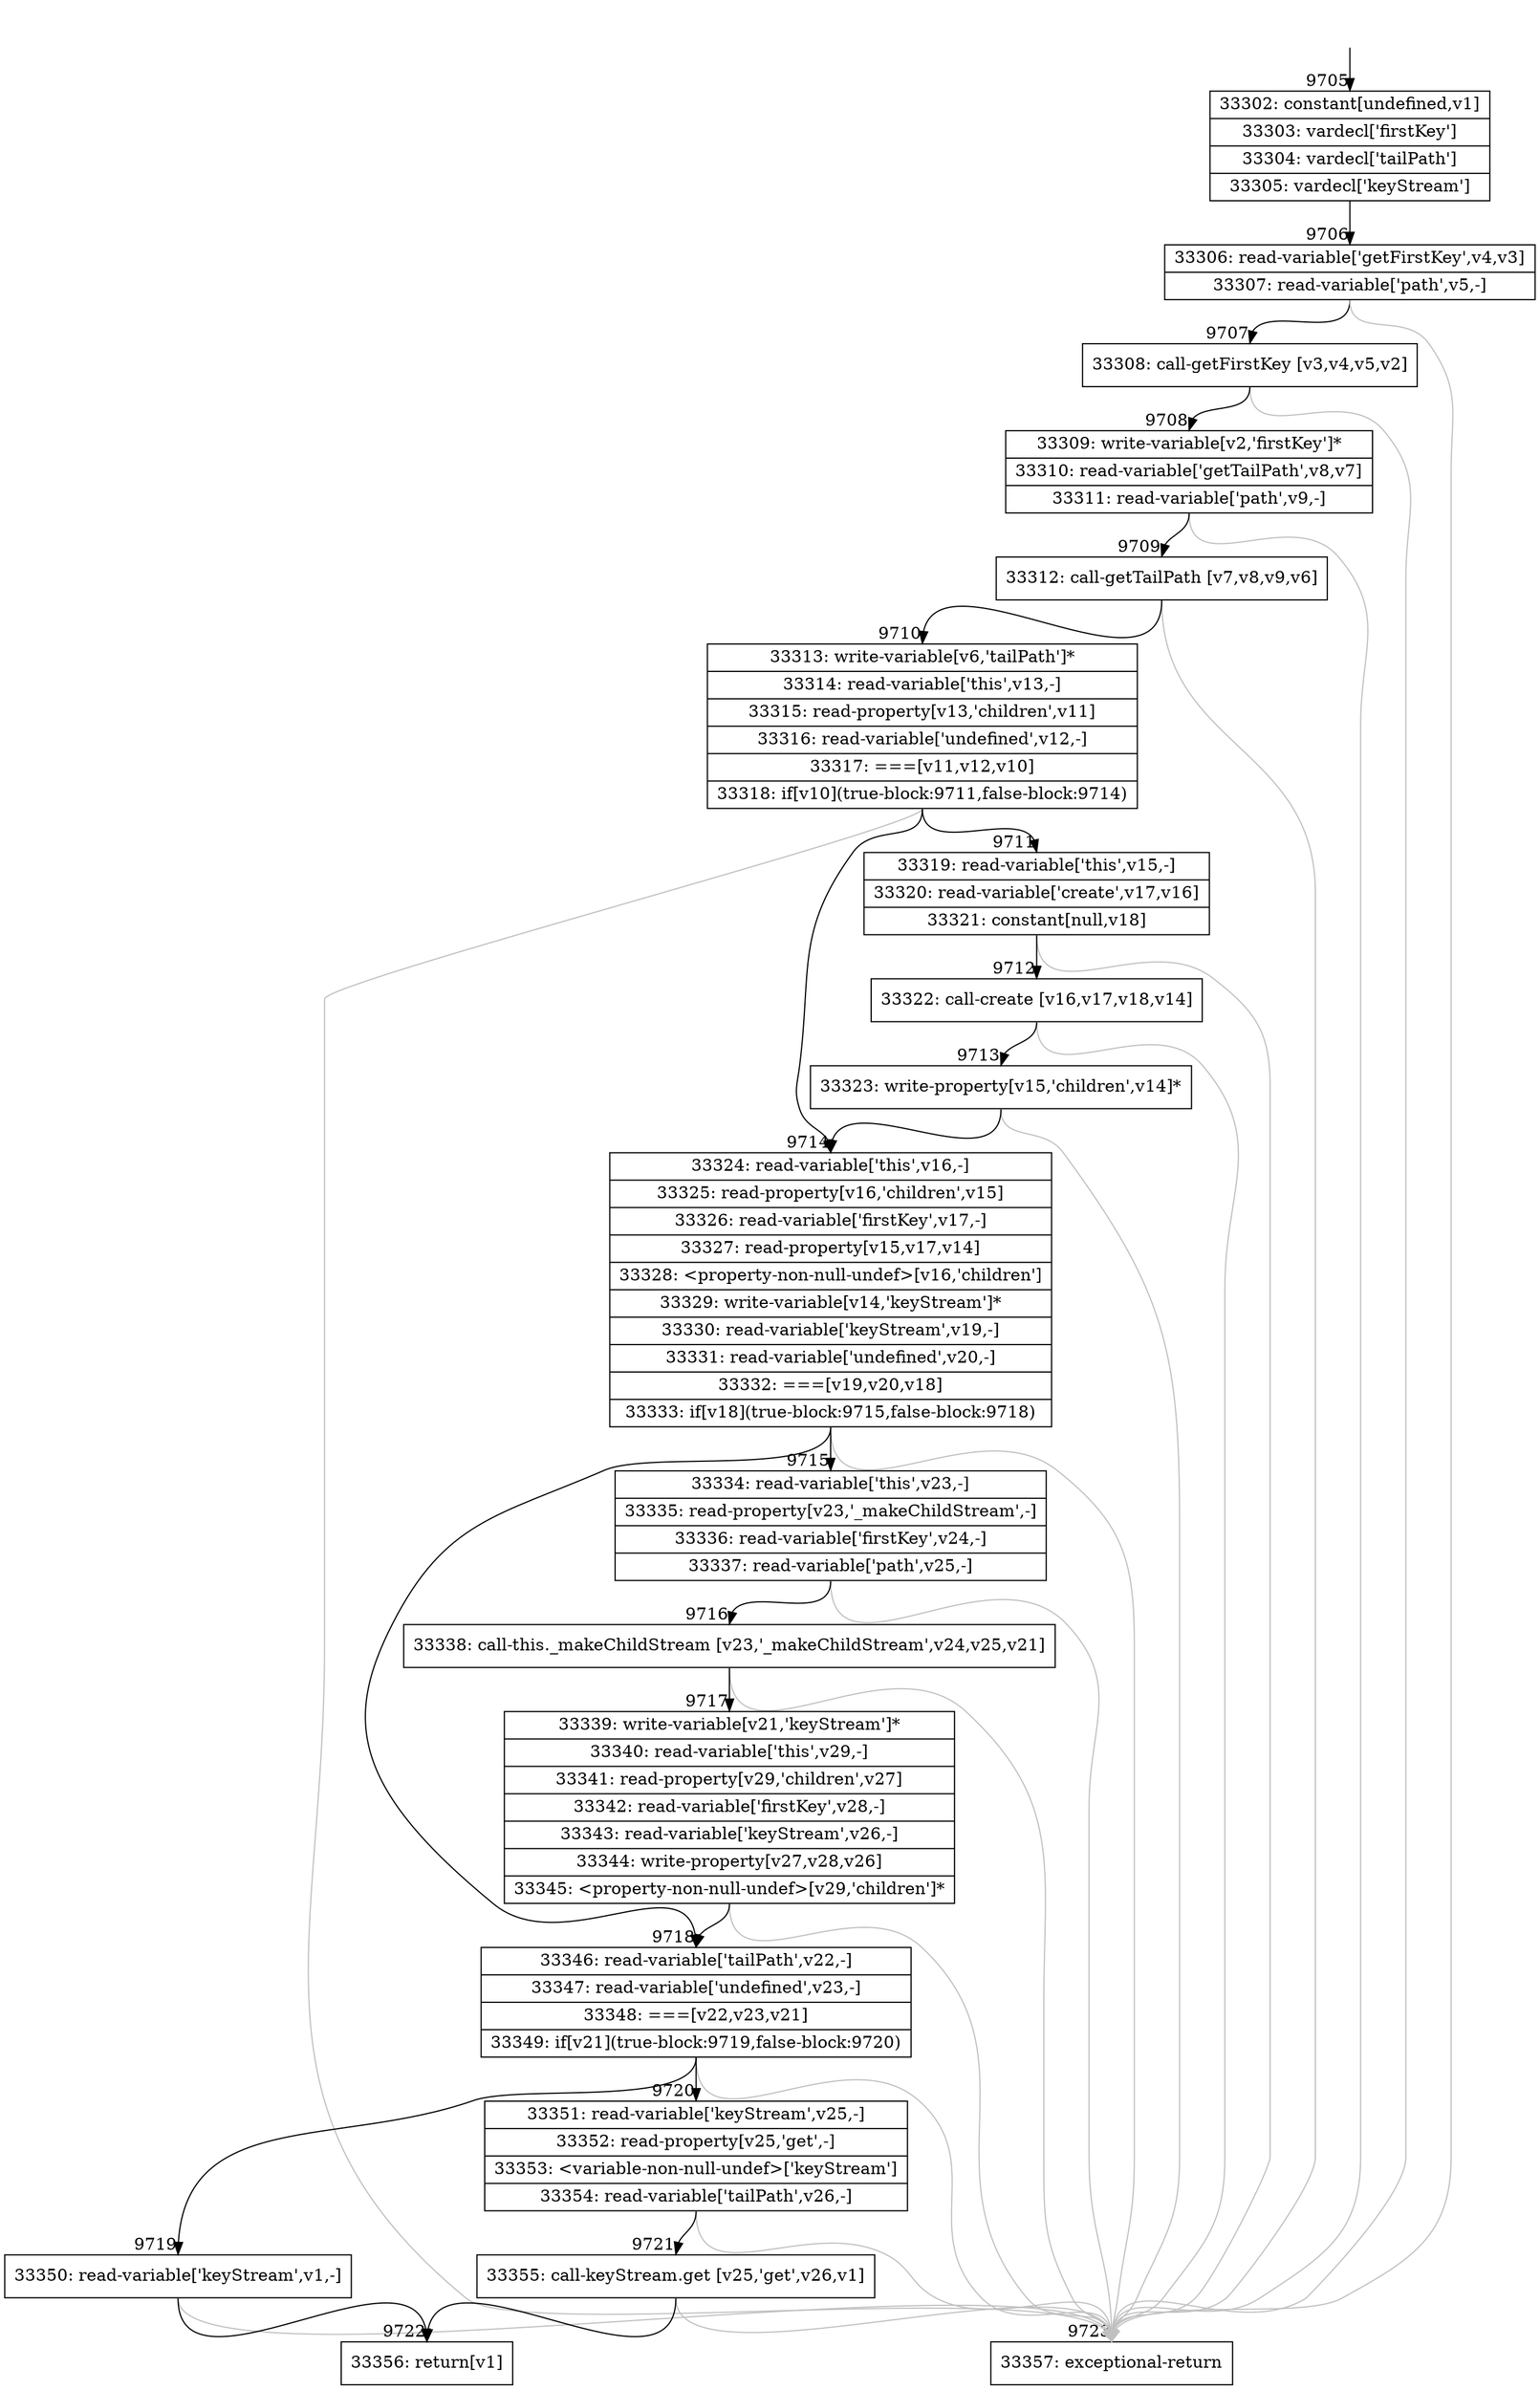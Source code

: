 digraph {
rankdir="TD"
BB_entry825[shape=none,label=""];
BB_entry825 -> BB9705 [tailport=s, headport=n, headlabel="    9705"]
BB9705 [shape=record label="{33302: constant[undefined,v1]|33303: vardecl['firstKey']|33304: vardecl['tailPath']|33305: vardecl['keyStream']}" ] 
BB9705 -> BB9706 [tailport=s, headport=n, headlabel="      9706"]
BB9706 [shape=record label="{33306: read-variable['getFirstKey',v4,v3]|33307: read-variable['path',v5,-]}" ] 
BB9706 -> BB9707 [tailport=s, headport=n, headlabel="      9707"]
BB9706 -> BB9723 [tailport=s, headport=n, color=gray, headlabel="      9723"]
BB9707 [shape=record label="{33308: call-getFirstKey [v3,v4,v5,v2]}" ] 
BB9707 -> BB9708 [tailport=s, headport=n, headlabel="      9708"]
BB9707 -> BB9723 [tailport=s, headport=n, color=gray]
BB9708 [shape=record label="{33309: write-variable[v2,'firstKey']*|33310: read-variable['getTailPath',v8,v7]|33311: read-variable['path',v9,-]}" ] 
BB9708 -> BB9709 [tailport=s, headport=n, headlabel="      9709"]
BB9708 -> BB9723 [tailport=s, headport=n, color=gray]
BB9709 [shape=record label="{33312: call-getTailPath [v7,v8,v9,v6]}" ] 
BB9709 -> BB9710 [tailport=s, headport=n, headlabel="      9710"]
BB9709 -> BB9723 [tailport=s, headport=n, color=gray]
BB9710 [shape=record label="{33313: write-variable[v6,'tailPath']*|33314: read-variable['this',v13,-]|33315: read-property[v13,'children',v11]|33316: read-variable['undefined',v12,-]|33317: ===[v11,v12,v10]|33318: if[v10](true-block:9711,false-block:9714)}" ] 
BB9710 -> BB9711 [tailport=s, headport=n, headlabel="      9711"]
BB9710 -> BB9714 [tailport=s, headport=n, headlabel="      9714"]
BB9710 -> BB9723 [tailport=s, headport=n, color=gray]
BB9711 [shape=record label="{33319: read-variable['this',v15,-]|33320: read-variable['create',v17,v16]|33321: constant[null,v18]}" ] 
BB9711 -> BB9712 [tailport=s, headport=n, headlabel="      9712"]
BB9711 -> BB9723 [tailport=s, headport=n, color=gray]
BB9712 [shape=record label="{33322: call-create [v16,v17,v18,v14]}" ] 
BB9712 -> BB9713 [tailport=s, headport=n, headlabel="      9713"]
BB9712 -> BB9723 [tailport=s, headport=n, color=gray]
BB9713 [shape=record label="{33323: write-property[v15,'children',v14]*}" ] 
BB9713 -> BB9714 [tailport=s, headport=n]
BB9713 -> BB9723 [tailport=s, headport=n, color=gray]
BB9714 [shape=record label="{33324: read-variable['this',v16,-]|33325: read-property[v16,'children',v15]|33326: read-variable['firstKey',v17,-]|33327: read-property[v15,v17,v14]|33328: \<property-non-null-undef\>[v16,'children']|33329: write-variable[v14,'keyStream']*|33330: read-variable['keyStream',v19,-]|33331: read-variable['undefined',v20,-]|33332: ===[v19,v20,v18]|33333: if[v18](true-block:9715,false-block:9718)}" ] 
BB9714 -> BB9715 [tailport=s, headport=n, headlabel="      9715"]
BB9714 -> BB9718 [tailport=s, headport=n, headlabel="      9718"]
BB9714 -> BB9723 [tailport=s, headport=n, color=gray]
BB9715 [shape=record label="{33334: read-variable['this',v23,-]|33335: read-property[v23,'_makeChildStream',-]|33336: read-variable['firstKey',v24,-]|33337: read-variable['path',v25,-]}" ] 
BB9715 -> BB9716 [tailport=s, headport=n, headlabel="      9716"]
BB9715 -> BB9723 [tailport=s, headport=n, color=gray]
BB9716 [shape=record label="{33338: call-this._makeChildStream [v23,'_makeChildStream',v24,v25,v21]}" ] 
BB9716 -> BB9717 [tailport=s, headport=n, headlabel="      9717"]
BB9716 -> BB9723 [tailport=s, headport=n, color=gray]
BB9717 [shape=record label="{33339: write-variable[v21,'keyStream']*|33340: read-variable['this',v29,-]|33341: read-property[v29,'children',v27]|33342: read-variable['firstKey',v28,-]|33343: read-variable['keyStream',v26,-]|33344: write-property[v27,v28,v26]|33345: \<property-non-null-undef\>[v29,'children']*}" ] 
BB9717 -> BB9718 [tailport=s, headport=n]
BB9717 -> BB9723 [tailport=s, headport=n, color=gray]
BB9718 [shape=record label="{33346: read-variable['tailPath',v22,-]|33347: read-variable['undefined',v23,-]|33348: ===[v22,v23,v21]|33349: if[v21](true-block:9719,false-block:9720)}" ] 
BB9718 -> BB9719 [tailport=s, headport=n, headlabel="      9719"]
BB9718 -> BB9720 [tailport=s, headport=n, headlabel="      9720"]
BB9718 -> BB9723 [tailport=s, headport=n, color=gray]
BB9719 [shape=record label="{33350: read-variable['keyStream',v1,-]}" ] 
BB9719 -> BB9722 [tailport=s, headport=n, headlabel="      9722"]
BB9719 -> BB9723 [tailport=s, headport=n, color=gray]
BB9720 [shape=record label="{33351: read-variable['keyStream',v25,-]|33352: read-property[v25,'get',-]|33353: \<variable-non-null-undef\>['keyStream']|33354: read-variable['tailPath',v26,-]}" ] 
BB9720 -> BB9721 [tailport=s, headport=n, headlabel="      9721"]
BB9720 -> BB9723 [tailport=s, headport=n, color=gray]
BB9721 [shape=record label="{33355: call-keyStream.get [v25,'get',v26,v1]}" ] 
BB9721 -> BB9722 [tailport=s, headport=n]
BB9721 -> BB9723 [tailport=s, headport=n, color=gray]
BB9722 [shape=record label="{33356: return[v1]}" ] 
BB9723 [shape=record label="{33357: exceptional-return}" ] 
//#$~ 17455
}
